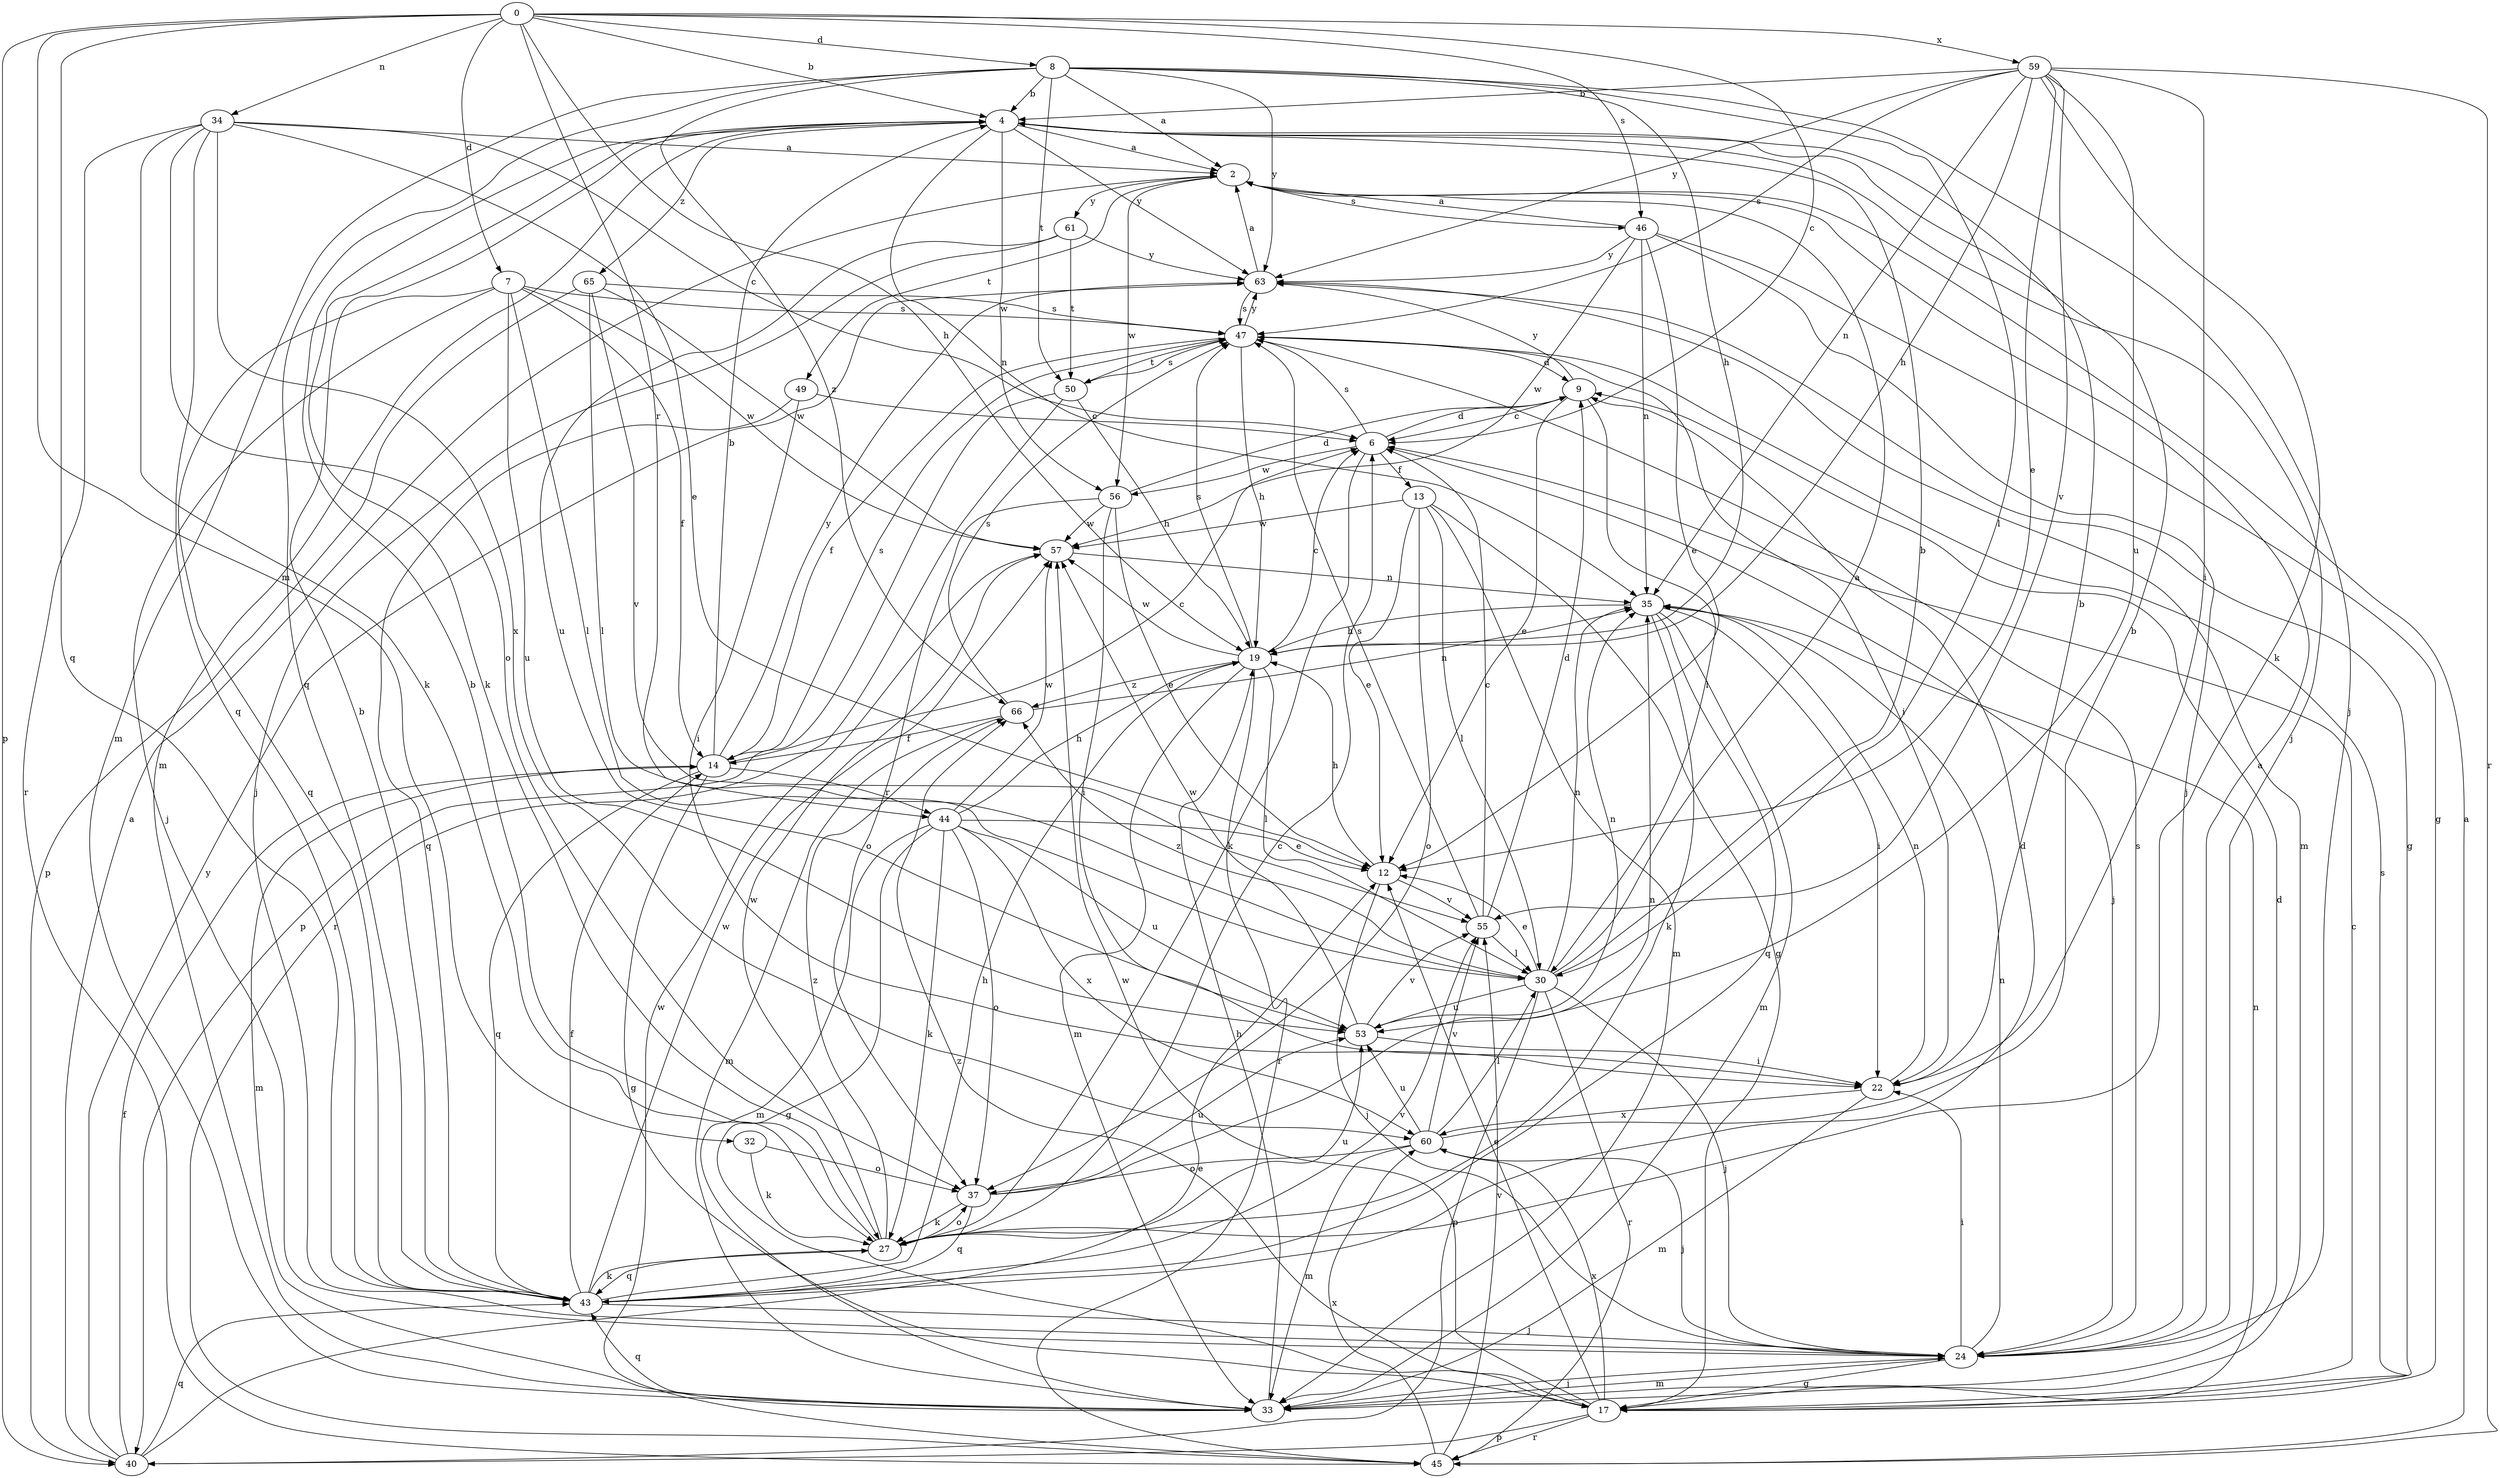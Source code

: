 strict digraph  {
0;
2;
4;
6;
7;
8;
9;
12;
13;
14;
17;
19;
22;
24;
27;
30;
32;
33;
34;
35;
37;
40;
43;
44;
45;
46;
47;
49;
50;
53;
55;
56;
57;
59;
60;
61;
63;
65;
66;
0 -> 4  [label=b];
0 -> 6  [label=c];
0 -> 7  [label=d];
0 -> 8  [label=d];
0 -> 19  [label=h];
0 -> 32  [label=m];
0 -> 34  [label=n];
0 -> 40  [label=p];
0 -> 43  [label=q];
0 -> 44  [label=r];
0 -> 46  [label=s];
0 -> 59  [label=x];
2 -> 46  [label=s];
2 -> 49  [label=t];
2 -> 56  [label=w];
2 -> 61  [label=y];
4 -> 2  [label=a];
4 -> 24  [label=j];
4 -> 27  [label=k];
4 -> 33  [label=m];
4 -> 35  [label=n];
4 -> 56  [label=w];
4 -> 63  [label=y];
4 -> 65  [label=z];
6 -> 9  [label=d];
6 -> 13  [label=f];
6 -> 24  [label=j];
6 -> 27  [label=k];
6 -> 47  [label=s];
6 -> 56  [label=w];
7 -> 14  [label=f];
7 -> 24  [label=j];
7 -> 30  [label=l];
7 -> 43  [label=q];
7 -> 47  [label=s];
7 -> 53  [label=u];
7 -> 57  [label=w];
8 -> 2  [label=a];
8 -> 4  [label=b];
8 -> 19  [label=h];
8 -> 24  [label=j];
8 -> 30  [label=l];
8 -> 33  [label=m];
8 -> 43  [label=q];
8 -> 50  [label=t];
8 -> 63  [label=y];
8 -> 66  [label=z];
9 -> 6  [label=c];
9 -> 12  [label=e];
9 -> 30  [label=l];
9 -> 63  [label=y];
12 -> 19  [label=h];
12 -> 24  [label=j];
12 -> 55  [label=v];
13 -> 12  [label=e];
13 -> 17  [label=g];
13 -> 30  [label=l];
13 -> 33  [label=m];
13 -> 37  [label=o];
13 -> 57  [label=w];
14 -> 4  [label=b];
14 -> 6  [label=c];
14 -> 17  [label=g];
14 -> 33  [label=m];
14 -> 43  [label=q];
14 -> 44  [label=r];
14 -> 47  [label=s];
14 -> 63  [label=y];
17 -> 6  [label=c];
17 -> 12  [label=e];
17 -> 35  [label=n];
17 -> 40  [label=p];
17 -> 45  [label=r];
17 -> 47  [label=s];
17 -> 57  [label=w];
17 -> 60  [label=x];
17 -> 66  [label=z];
19 -> 6  [label=c];
19 -> 30  [label=l];
19 -> 33  [label=m];
19 -> 45  [label=r];
19 -> 47  [label=s];
19 -> 57  [label=w];
19 -> 66  [label=z];
22 -> 4  [label=b];
22 -> 33  [label=m];
22 -> 35  [label=n];
22 -> 60  [label=x];
24 -> 2  [label=a];
24 -> 17  [label=g];
24 -> 22  [label=i];
24 -> 33  [label=m];
24 -> 35  [label=n];
24 -> 47  [label=s];
27 -> 4  [label=b];
27 -> 6  [label=c];
27 -> 37  [label=o];
27 -> 43  [label=q];
27 -> 53  [label=u];
27 -> 57  [label=w];
27 -> 66  [label=z];
30 -> 2  [label=a];
30 -> 4  [label=b];
30 -> 12  [label=e];
30 -> 24  [label=j];
30 -> 35  [label=n];
30 -> 40  [label=p];
30 -> 45  [label=r];
30 -> 53  [label=u];
30 -> 66  [label=z];
32 -> 27  [label=k];
32 -> 37  [label=o];
33 -> 9  [label=d];
33 -> 19  [label=h];
33 -> 24  [label=j];
33 -> 43  [label=q];
34 -> 2  [label=a];
34 -> 6  [label=c];
34 -> 12  [label=e];
34 -> 27  [label=k];
34 -> 37  [label=o];
34 -> 43  [label=q];
34 -> 45  [label=r];
34 -> 60  [label=x];
35 -> 19  [label=h];
35 -> 22  [label=i];
35 -> 27  [label=k];
35 -> 33  [label=m];
35 -> 43  [label=q];
37 -> 27  [label=k];
37 -> 35  [label=n];
37 -> 43  [label=q];
37 -> 53  [label=u];
40 -> 2  [label=a];
40 -> 12  [label=e];
40 -> 14  [label=f];
40 -> 43  [label=q];
40 -> 63  [label=y];
43 -> 4  [label=b];
43 -> 9  [label=d];
43 -> 14  [label=f];
43 -> 19  [label=h];
43 -> 24  [label=j];
43 -> 27  [label=k];
43 -> 55  [label=v];
43 -> 57  [label=w];
44 -> 12  [label=e];
44 -> 17  [label=g];
44 -> 19  [label=h];
44 -> 27  [label=k];
44 -> 33  [label=m];
44 -> 37  [label=o];
44 -> 53  [label=u];
44 -> 57  [label=w];
44 -> 60  [label=x];
45 -> 2  [label=a];
45 -> 55  [label=v];
45 -> 57  [label=w];
45 -> 60  [label=x];
46 -> 2  [label=a];
46 -> 12  [label=e];
46 -> 17  [label=g];
46 -> 24  [label=j];
46 -> 35  [label=n];
46 -> 57  [label=w];
46 -> 63  [label=y];
47 -> 9  [label=d];
47 -> 14  [label=f];
47 -> 19  [label=h];
47 -> 22  [label=i];
47 -> 50  [label=t];
47 -> 63  [label=y];
49 -> 6  [label=c];
49 -> 22  [label=i];
49 -> 43  [label=q];
50 -> 19  [label=h];
50 -> 40  [label=p];
50 -> 45  [label=r];
50 -> 47  [label=s];
53 -> 22  [label=i];
53 -> 35  [label=n];
53 -> 55  [label=v];
53 -> 57  [label=w];
55 -> 6  [label=c];
55 -> 9  [label=d];
55 -> 30  [label=l];
55 -> 47  [label=s];
56 -> 9  [label=d];
56 -> 12  [label=e];
56 -> 22  [label=i];
56 -> 37  [label=o];
56 -> 57  [label=w];
57 -> 35  [label=n];
59 -> 4  [label=b];
59 -> 12  [label=e];
59 -> 19  [label=h];
59 -> 22  [label=i];
59 -> 27  [label=k];
59 -> 35  [label=n];
59 -> 45  [label=r];
59 -> 47  [label=s];
59 -> 53  [label=u];
59 -> 55  [label=v];
59 -> 63  [label=y];
60 -> 4  [label=b];
60 -> 24  [label=j];
60 -> 30  [label=l];
60 -> 33  [label=m];
60 -> 37  [label=o];
60 -> 53  [label=u];
60 -> 55  [label=v];
61 -> 24  [label=j];
61 -> 50  [label=t];
61 -> 53  [label=u];
61 -> 63  [label=y];
63 -> 2  [label=a];
63 -> 17  [label=g];
63 -> 33  [label=m];
63 -> 47  [label=s];
65 -> 30  [label=l];
65 -> 40  [label=p];
65 -> 47  [label=s];
65 -> 55  [label=v];
65 -> 57  [label=w];
66 -> 14  [label=f];
66 -> 33  [label=m];
66 -> 35  [label=n];
66 -> 47  [label=s];
}
